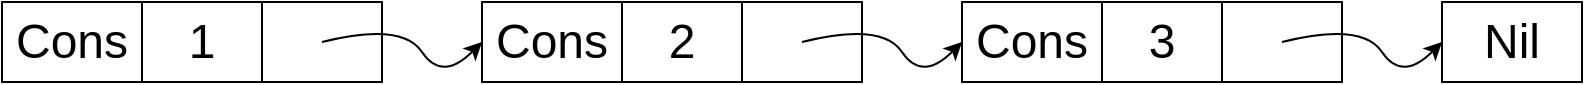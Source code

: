 <mxfile version="22.0.3" type="device">
  <diagram name="第 1 页" id="DzDW-dfhw4lJwukW_PHo">
    <mxGraphModel dx="1710" dy="1097" grid="1" gridSize="10" guides="1" tooltips="1" connect="1" arrows="1" fold="1" page="1" pageScale="1" pageWidth="827" pageHeight="1169" math="0" shadow="0">
      <root>
        <mxCell id="0" />
        <mxCell id="1" parent="0" />
        <mxCell id="3CtuA4saVtMP3_G-UQg_-1" value="&lt;font style=&quot;font-size: 24px;&quot;&gt;Nil&lt;/font&gt;" style="rounded=0;whiteSpace=wrap;html=1;" vertex="1" parent="1">
          <mxGeometry x="720" width="70" height="40" as="geometry" />
        </mxCell>
        <mxCell id="3CtuA4saVtMP3_G-UQg_-2" value="&lt;font style=&quot;font-size: 24px;&quot;&gt;Cons&lt;/font&gt;" style="rounded=0;whiteSpace=wrap;html=1;" vertex="1" parent="1">
          <mxGeometry width="70" height="40" as="geometry" />
        </mxCell>
        <mxCell id="3CtuA4saVtMP3_G-UQg_-3" value="&lt;font style=&quot;font-size: 24px;&quot;&gt;1&lt;/font&gt;" style="rounded=0;whiteSpace=wrap;html=1;" vertex="1" parent="1">
          <mxGeometry x="70" width="60" height="40" as="geometry" />
        </mxCell>
        <mxCell id="3CtuA4saVtMP3_G-UQg_-4" value="" style="rounded=0;whiteSpace=wrap;html=1;" vertex="1" parent="1">
          <mxGeometry x="130" width="60" height="40" as="geometry" />
        </mxCell>
        <mxCell id="3CtuA4saVtMP3_G-UQg_-5" value="&lt;font style=&quot;font-size: 24px;&quot;&gt;Cons&lt;/font&gt;" style="rounded=0;whiteSpace=wrap;html=1;" vertex="1" parent="1">
          <mxGeometry x="240" width="70" height="40" as="geometry" />
        </mxCell>
        <mxCell id="3CtuA4saVtMP3_G-UQg_-6" value="&lt;font style=&quot;font-size: 24px;&quot;&gt;2&lt;/font&gt;" style="rounded=0;whiteSpace=wrap;html=1;" vertex="1" parent="1">
          <mxGeometry x="310" width="60" height="40" as="geometry" />
        </mxCell>
        <mxCell id="3CtuA4saVtMP3_G-UQg_-7" value="" style="rounded=0;whiteSpace=wrap;html=1;" vertex="1" parent="1">
          <mxGeometry x="370" width="60" height="40" as="geometry" />
        </mxCell>
        <mxCell id="3CtuA4saVtMP3_G-UQg_-8" value="" style="curved=1;endArrow=classic;html=1;rounded=0;entryX=0;entryY=0.5;entryDx=0;entryDy=0;" edge="1" parent="1" target="3CtuA4saVtMP3_G-UQg_-5">
          <mxGeometry width="50" height="50" relative="1" as="geometry">
            <mxPoint x="160" y="20" as="sourcePoint" />
            <mxPoint x="270" y="50" as="targetPoint" />
            <Array as="points">
              <mxPoint x="200" y="10" />
              <mxPoint x="220" y="40" />
            </Array>
          </mxGeometry>
        </mxCell>
        <mxCell id="3CtuA4saVtMP3_G-UQg_-13" value="&lt;font style=&quot;font-size: 24px;&quot;&gt;Cons&lt;/font&gt;" style="rounded=0;whiteSpace=wrap;html=1;" vertex="1" parent="1">
          <mxGeometry x="480" width="70" height="40" as="geometry" />
        </mxCell>
        <mxCell id="3CtuA4saVtMP3_G-UQg_-14" value="&lt;font style=&quot;font-size: 24px;&quot;&gt;3&lt;/font&gt;" style="rounded=0;whiteSpace=wrap;html=1;" vertex="1" parent="1">
          <mxGeometry x="550" width="60" height="40" as="geometry" />
        </mxCell>
        <mxCell id="3CtuA4saVtMP3_G-UQg_-15" value="" style="rounded=0;whiteSpace=wrap;html=1;" vertex="1" parent="1">
          <mxGeometry x="610" width="60" height="40" as="geometry" />
        </mxCell>
        <mxCell id="3CtuA4saVtMP3_G-UQg_-16" value="" style="curved=1;endArrow=classic;html=1;rounded=0;entryX=0;entryY=0.5;entryDx=0;entryDy=0;" edge="1" parent="1" target="3CtuA4saVtMP3_G-UQg_-13">
          <mxGeometry width="50" height="50" relative="1" as="geometry">
            <mxPoint x="400" y="20" as="sourcePoint" />
            <mxPoint x="510" y="50" as="targetPoint" />
            <Array as="points">
              <mxPoint x="440" y="10" />
              <mxPoint x="460" y="40" />
            </Array>
          </mxGeometry>
        </mxCell>
        <mxCell id="3CtuA4saVtMP3_G-UQg_-17" value="" style="curved=1;endArrow=classic;html=1;rounded=0;entryX=0;entryY=0.5;entryDx=0;entryDy=0;" edge="1" parent="1" target="3CtuA4saVtMP3_G-UQg_-1">
          <mxGeometry width="50" height="50" relative="1" as="geometry">
            <mxPoint x="640" y="20" as="sourcePoint" />
            <mxPoint x="720" y="20" as="targetPoint" />
            <Array as="points">
              <mxPoint x="680" y="10" />
              <mxPoint x="700" y="40" />
            </Array>
          </mxGeometry>
        </mxCell>
      </root>
    </mxGraphModel>
  </diagram>
</mxfile>
